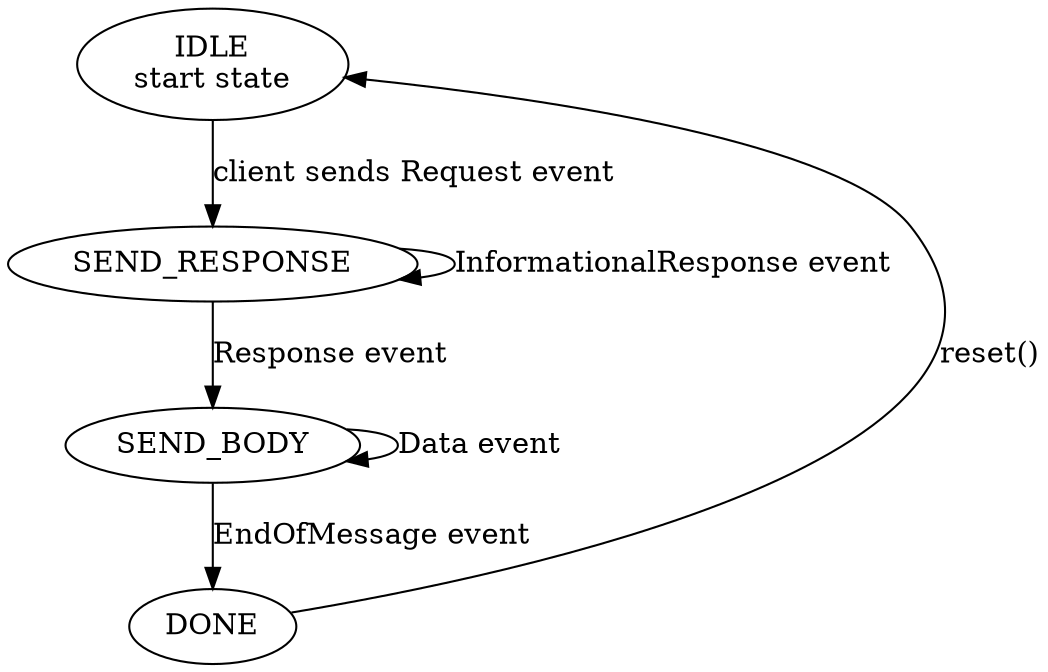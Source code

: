 digraph {
  IDLE [label="IDLE\nstart state"]
  IDLE -> SEND_RESPONSE [label="client sends Request event"]
  SEND_RESPONSE -> SEND_RESPONSE [label="InformationalResponse event"]
  SEND_RESPONSE -> SEND_BODY [label="Response event"]
  SEND_BODY -> SEND_BODY [label="Data event"]
  SEND_BODY -> DONE [label="EndOfMessage event"]

  DONE -> IDLE [label="reset()", weight=0]
}
